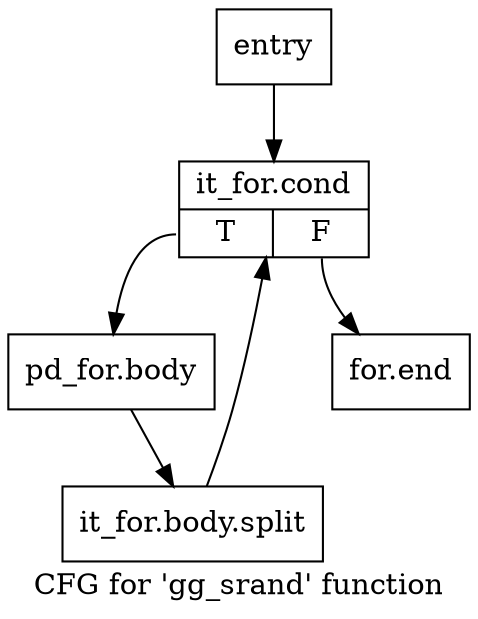 digraph "CFG for 'gg_srand' function" {
	label="CFG for 'gg_srand' function";

	Node0x331cb00 [shape=record,label="{entry}"];
	Node0x331cb00 -> Node0x331cb50;
	Node0x331cb50 [shape=record,label="{it_for.cond|{<s0>T|<s1>F}}"];
	Node0x331cb50:s0 -> Node0x331cba0;
	Node0x331cb50:s1 -> Node0x331cbf0;
	Node0x331cba0 [shape=record,label="{pd_for.body}"];
	Node0x331cba0 -> Node0x4efbd80;
	Node0x4efbd80 [shape=record,label="{it_for.body.split}"];
	Node0x4efbd80 -> Node0x331cb50;
	Node0x331cbf0 [shape=record,label="{for.end}"];
}
